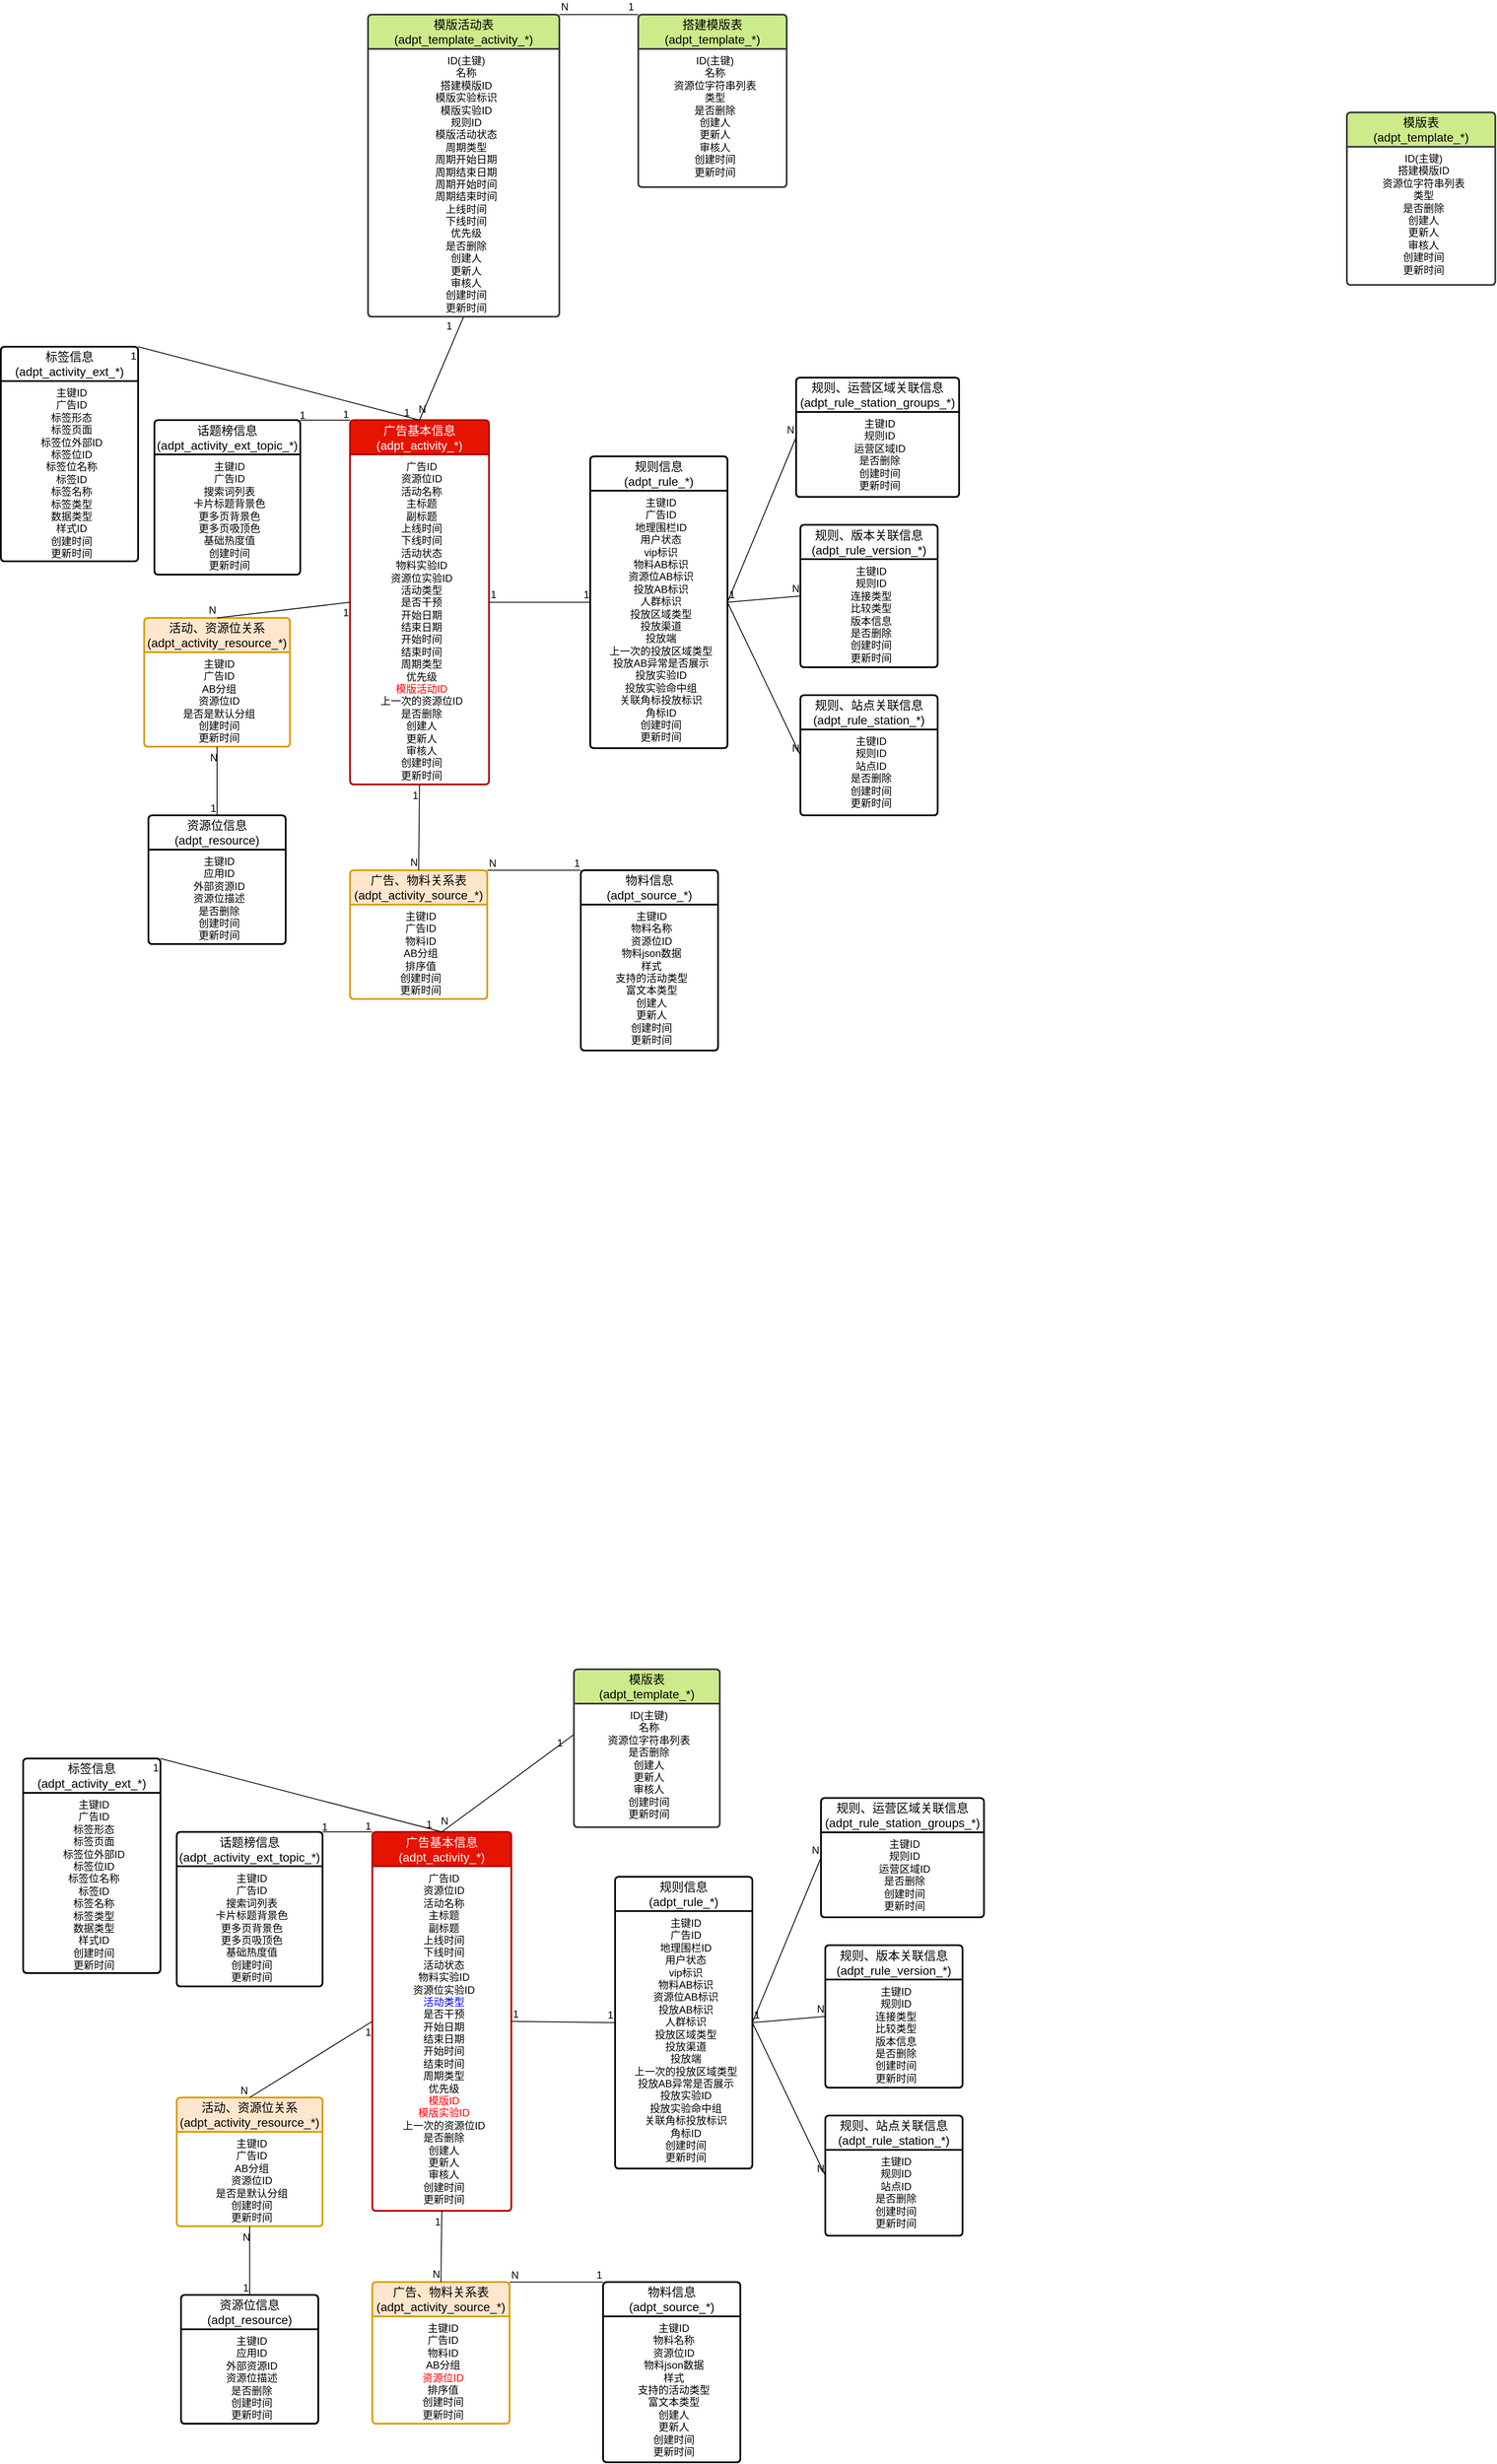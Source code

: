 <mxfile version="21.7.2" type="github">
  <diagram id="J9S4pAInpbBgbPKqcIev" name="Page-1">
    <mxGraphModel dx="322" dy="718" grid="0" gridSize="10" guides="1" tooltips="1" connect="1" arrows="1" fold="1" page="0" pageScale="1" pageWidth="827" pageHeight="1169" background="#FFFFFF" math="0" shadow="0">
      <root>
        <mxCell id="0" />
        <mxCell id="1" parent="0" />
        <mxCell id="t9wLkuSdKi58Ad8m5xhE-4" value="广告基本信息&lt;br&gt;(adpt_activity_*)" style="swimlane;childLayout=stackLayout;horizontal=1;startSize=40;horizontalStack=0;rounded=1;fontSize=14;fontStyle=0;strokeWidth=2;resizeParent=0;resizeLast=1;shadow=0;dashed=0;align=center;arcSize=4;whiteSpace=wrap;html=1;fillColor=#e51400;fontColor=#ffffff;strokeColor=#B20000;" parent="1" vertex="1">
          <mxGeometry x="1301" y="2360.5" width="162" height="441.5" as="geometry">
            <mxRectangle x="1340" y="1010" width="140" height="29" as="alternateBounds" />
          </mxGeometry>
        </mxCell>
        <mxCell id="t9wLkuSdKi58Ad8m5xhE-5" value="广告ID&lt;br&gt;资源位ID&lt;br&gt;活动名称&lt;br&gt;主标题&lt;br&gt;副标题&lt;br&gt;上线时间&lt;br&gt;下线时间&lt;br&gt;活动状态&lt;br&gt;物料实验ID&lt;br&gt;资源位实验ID&lt;br&gt;&lt;font color=&quot;#0000ff&quot;&gt;活动类型&lt;/font&gt;&lt;br&gt;是否干预&lt;br&gt;开始日期&lt;br&gt;结束日期&lt;br&gt;开始时间&lt;br&gt;结束时间&lt;br&gt;周期类型&lt;br&gt;优先级&lt;br&gt;&lt;font color=&quot;#ff0000&quot;&gt;模版ID&lt;br&gt;模版实验ID&lt;/font&gt;&lt;br&gt;上一次的资源位ID&lt;br&gt;是否删除&lt;br&gt;创建人&lt;br&gt;更新人&lt;br&gt;审核人&lt;br&gt;创建时间&lt;br&gt;更新时间" style="align=center;strokeColor=none;fillColor=none;spacingLeft=4;fontSize=12;verticalAlign=top;resizable=0;rotatable=0;part=1;html=1;" parent="t9wLkuSdKi58Ad8m5xhE-4" vertex="1">
          <mxGeometry y="40" width="162" height="401.5" as="geometry" />
        </mxCell>
        <mxCell id="t9wLkuSdKi58Ad8m5xhE-6" value="标签信息&lt;br&gt;(adpt_activity_ext_*)" style="swimlane;childLayout=stackLayout;horizontal=1;startSize=40;horizontalStack=0;rounded=1;fontSize=14;fontStyle=0;strokeWidth=2;resizeParent=0;resizeLast=1;shadow=0;dashed=0;align=center;arcSize=4;whiteSpace=wrap;html=1;" parent="1" vertex="1">
          <mxGeometry x="894" y="2275" width="160" height="250" as="geometry">
            <mxRectangle x="1250" y="880" width="120" height="29" as="alternateBounds" />
          </mxGeometry>
        </mxCell>
        <mxCell id="t9wLkuSdKi58Ad8m5xhE-7" value="主键ID&lt;br&gt;广告ID&lt;br&gt;标签形态&lt;br&gt;标签页面&lt;br&gt;标签位外部ID&lt;br&gt;标签位ID&lt;br&gt;标签位名称&lt;br&gt;标签ID&lt;br&gt;标签名称&lt;br&gt;标签类型&lt;br&gt;数据类型&lt;br&gt;样式ID&lt;br&gt;创建时间&lt;br style=&quot;border-color: var(--border-color);&quot;&gt;更新时间" style="align=center;strokeColor=none;fillColor=none;spacingLeft=4;fontSize=12;verticalAlign=top;resizable=0;rotatable=0;part=1;html=1;" parent="t9wLkuSdKi58Ad8m5xhE-6" vertex="1">
          <mxGeometry y="40" width="160" height="210" as="geometry" />
        </mxCell>
        <mxCell id="t9wLkuSdKi58Ad8m5xhE-8" value="话题榜信息&lt;br&gt;(adpt_activity_ext_topic_*)" style="swimlane;childLayout=stackLayout;horizontal=1;startSize=40;horizontalStack=0;rounded=1;fontSize=14;fontStyle=0;strokeWidth=2;resizeParent=0;resizeLast=1;shadow=0;dashed=0;align=center;arcSize=4;whiteSpace=wrap;html=1;" parent="1" vertex="1">
          <mxGeometry x="1073" y="2360.5" width="170" height="180" as="geometry">
            <mxRectangle x="1480" y="880" width="120" height="29" as="alternateBounds" />
          </mxGeometry>
        </mxCell>
        <mxCell id="t9wLkuSdKi58Ad8m5xhE-9" value="主键ID&lt;br&gt;广告ID&lt;br&gt;搜索词列表&lt;br&gt;卡片标题背景色&lt;br&gt;更多页背景色&lt;br&gt;更多页吸顶色&lt;br&gt;基础热度值&lt;br&gt;创建时间&lt;br style=&quot;border-color: var(--border-color);&quot;&gt;更新时间" style="align=center;strokeColor=none;fillColor=none;spacingLeft=4;fontSize=12;verticalAlign=top;resizable=0;rotatable=0;part=1;html=1;" parent="t9wLkuSdKi58Ad8m5xhE-8" vertex="1">
          <mxGeometry y="40" width="170" height="140" as="geometry" />
        </mxCell>
        <mxCell id="t9wLkuSdKi58Ad8m5xhE-10" value="活动、资源位关系&lt;br&gt;(adpt_activity_resource_*)" style="swimlane;childLayout=stackLayout;horizontal=1;startSize=40;horizontalStack=0;rounded=1;fontSize=14;fontStyle=0;strokeWidth=2;resizeParent=0;resizeLast=1;shadow=0;dashed=0;align=center;arcSize=4;whiteSpace=wrap;html=1;fillColor=#ffe6cc;strokeColor=#d79b00;" parent="1" vertex="1">
          <mxGeometry x="1073" y="2670" width="170" height="150" as="geometry">
            <mxRectangle x="1150" y="1060" width="150" height="29" as="alternateBounds" />
          </mxGeometry>
        </mxCell>
        <mxCell id="t9wLkuSdKi58Ad8m5xhE-11" value="主键ID&lt;br&gt;广告ID&lt;br&gt;AB分组&lt;br&gt;资源位ID&lt;br&gt;是否是默认分组&lt;br&gt;创建时间&lt;br style=&quot;border-color: var(--border-color);&quot;&gt;更新时间" style="align=center;strokeColor=none;fillColor=none;spacingLeft=4;fontSize=12;verticalAlign=top;resizable=0;rotatable=0;part=1;html=1;" parent="t9wLkuSdKi58Ad8m5xhE-10" vertex="1">
          <mxGeometry y="40" width="170" height="110" as="geometry" />
        </mxCell>
        <mxCell id="t9wLkuSdKi58Ad8m5xhE-12" value="广告、物料关系表&lt;br&gt;(adpt_activity_source_*)" style="swimlane;childLayout=stackLayout;horizontal=1;startSize=40;horizontalStack=0;rounded=1;fontSize=14;fontStyle=0;strokeWidth=2;resizeParent=0;resizeLast=1;shadow=0;dashed=0;align=center;arcSize=4;whiteSpace=wrap;html=1;fillColor=#ffe6cc;strokeColor=#d79b00;" parent="1" vertex="1">
          <mxGeometry x="1301" y="2885" width="160" height="165" as="geometry">
            <mxRectangle x="1330" y="1110" width="160" height="29" as="alternateBounds" />
          </mxGeometry>
        </mxCell>
        <mxCell id="t9wLkuSdKi58Ad8m5xhE-13" value="主键ID&lt;br&gt;广告ID&lt;br&gt;物料ID&lt;br&gt;AB分组&lt;br&gt;&lt;font color=&quot;#ff0000&quot;&gt;资源位ID&lt;/font&gt;&lt;br&gt;排序值&lt;br&gt;创建时间&lt;br style=&quot;border-color: var(--border-color);&quot;&gt;更新时间" style="align=center;strokeColor=none;fillColor=none;spacingLeft=4;fontSize=12;verticalAlign=top;resizable=0;rotatable=0;part=1;html=1;" parent="t9wLkuSdKi58Ad8m5xhE-12" vertex="1">
          <mxGeometry y="40" width="160" height="125" as="geometry" />
        </mxCell>
        <mxCell id="t9wLkuSdKi58Ad8m5xhE-14" value="资源位信息&lt;br&gt;(adpt_resource)" style="swimlane;childLayout=stackLayout;horizontal=1;startSize=40;horizontalStack=0;rounded=1;fontSize=14;fontStyle=0;strokeWidth=2;resizeParent=0;resizeLast=1;shadow=0;dashed=0;align=center;arcSize=4;whiteSpace=wrap;html=1;" parent="1" vertex="1">
          <mxGeometry x="1078" y="2900" width="160" height="150" as="geometry">
            <mxRectangle x="1170" y="1310" width="120" height="29" as="alternateBounds" />
          </mxGeometry>
        </mxCell>
        <mxCell id="t9wLkuSdKi58Ad8m5xhE-15" value="主键ID&lt;br&gt;应用ID&lt;br&gt;外部资源ID&lt;br&gt;资源位描述&lt;br&gt;是否删除&lt;br&gt;创建时间&lt;br style=&quot;border-color: var(--border-color);&quot;&gt;更新时间" style="align=center;strokeColor=none;fillColor=none;spacingLeft=4;fontSize=12;verticalAlign=top;resizable=0;rotatable=0;part=1;html=1;" parent="t9wLkuSdKi58Ad8m5xhE-14" vertex="1">
          <mxGeometry y="40" width="160" height="110" as="geometry" />
        </mxCell>
        <mxCell id="t9wLkuSdKi58Ad8m5xhE-16" value="规则信息&lt;br&gt;(adpt_rule_*)" style="swimlane;childLayout=stackLayout;horizontal=1;startSize=40;horizontalStack=0;rounded=1;fontSize=14;fontStyle=0;strokeWidth=2;resizeParent=0;resizeLast=1;shadow=0;dashed=0;align=center;arcSize=4;whiteSpace=wrap;html=1;" parent="1" vertex="1">
          <mxGeometry x="1584" y="2412.75" width="160" height="340" as="geometry">
            <mxRectangle x="1550" y="854.5" width="160" height="29" as="alternateBounds" />
          </mxGeometry>
        </mxCell>
        <mxCell id="t9wLkuSdKi58Ad8m5xhE-17" value="主键ID&lt;br&gt;广告ID&lt;br&gt;地理围栏ID&lt;br&gt;用户状态&lt;br&gt;vip标识&lt;br&gt;物料AB标识&lt;br&gt;资源位AB标识&lt;br&gt;投放AB标识&lt;br&gt;人群标识&lt;br&gt;投放区域类型&lt;br&gt;投放渠道&lt;br&gt;投放端&lt;br&gt;上一次的投放区域类型&lt;br&gt;投放AB异常是否展示&lt;br&gt;投放实验ID&lt;br&gt;投放实验命中组&lt;br&gt;关联角标投放标识&lt;br&gt;角标ID&lt;br&gt;创建时间&lt;br&gt;更新时间" style="align=center;strokeColor=none;fillColor=none;spacingLeft=4;fontSize=12;verticalAlign=top;resizable=0;rotatable=0;part=1;html=1;" parent="t9wLkuSdKi58Ad8m5xhE-16" vertex="1">
          <mxGeometry y="40" width="160" height="300" as="geometry" />
        </mxCell>
        <mxCell id="t9wLkuSdKi58Ad8m5xhE-18" value="规则、运营区域关联信息&lt;br&gt;(adpt_rule_station_groups_*)" style="swimlane;childLayout=stackLayout;horizontal=1;startSize=40;horizontalStack=0;rounded=1;fontSize=14;fontStyle=0;strokeWidth=2;resizeParent=0;resizeLast=1;shadow=0;dashed=0;align=center;arcSize=4;whiteSpace=wrap;html=1;" parent="1" vertex="1">
          <mxGeometry x="1824" y="2321" width="190" height="139" as="geometry">
            <mxRectangle x="1790" y="880" width="200" height="29" as="alternateBounds" />
          </mxGeometry>
        </mxCell>
        <mxCell id="t9wLkuSdKi58Ad8m5xhE-19" value="主键ID&lt;br&gt;规则ID&lt;br&gt;运营区域ID&lt;br&gt;是否删除&lt;br&gt;创建时间&lt;br&gt;更新时间" style="align=center;strokeColor=none;fillColor=none;spacingLeft=4;fontSize=12;verticalAlign=top;resizable=0;rotatable=0;part=1;html=1;" parent="t9wLkuSdKi58Ad8m5xhE-18" vertex="1">
          <mxGeometry y="40" width="190" height="99" as="geometry" />
        </mxCell>
        <mxCell id="t9wLkuSdKi58Ad8m5xhE-20" style="edgeStyle=orthogonalEdgeStyle;rounded=0;orthogonalLoop=1;jettySize=auto;html=1;exitX=0.5;exitY=1;exitDx=0;exitDy=0;" parent="t9wLkuSdKi58Ad8m5xhE-18" source="t9wLkuSdKi58Ad8m5xhE-19" target="t9wLkuSdKi58Ad8m5xhE-19" edge="1">
          <mxGeometry relative="1" as="geometry" />
        </mxCell>
        <mxCell id="t9wLkuSdKi58Ad8m5xhE-21" value="规则、站点关联信息&lt;br&gt;(adpt_rule_station_*)" style="swimlane;childLayout=stackLayout;horizontal=1;startSize=40;horizontalStack=0;rounded=1;fontSize=14;fontStyle=0;strokeWidth=2;resizeParent=0;resizeLast=1;shadow=0;dashed=0;align=center;arcSize=4;whiteSpace=wrap;html=1;" parent="1" vertex="1">
          <mxGeometry x="1829" y="2691" width="160" height="140" as="geometry">
            <mxRectangle x="1795" y="1140" width="170" height="29" as="alternateBounds" />
          </mxGeometry>
        </mxCell>
        <mxCell id="t9wLkuSdKi58Ad8m5xhE-22" value="主键ID&lt;br&gt;规则ID&lt;br&gt;站点ID&lt;br&gt;是否删除&lt;br&gt;创建时间&lt;br&gt;更新时间" style="align=center;strokeColor=none;fillColor=none;spacingLeft=4;fontSize=12;verticalAlign=top;resizable=0;rotatable=0;part=1;html=1;" parent="t9wLkuSdKi58Ad8m5xhE-21" vertex="1">
          <mxGeometry y="40" width="160" height="100" as="geometry" />
        </mxCell>
        <mxCell id="t9wLkuSdKi58Ad8m5xhE-23" style="edgeStyle=orthogonalEdgeStyle;rounded=0;orthogonalLoop=1;jettySize=auto;html=1;exitX=0.5;exitY=1;exitDx=0;exitDy=0;" parent="t9wLkuSdKi58Ad8m5xhE-21" source="t9wLkuSdKi58Ad8m5xhE-22" target="t9wLkuSdKi58Ad8m5xhE-22" edge="1">
          <mxGeometry relative="1" as="geometry" />
        </mxCell>
        <mxCell id="t9wLkuSdKi58Ad8m5xhE-24" value="规则、版本关联信息&lt;br&gt;(adpt_rule_version_*)" style="swimlane;childLayout=stackLayout;horizontal=1;startSize=40;horizontalStack=0;rounded=1;fontSize=14;fontStyle=0;strokeWidth=2;resizeParent=0;resizeLast=1;shadow=0;dashed=0;align=center;arcSize=4;whiteSpace=wrap;html=1;" parent="1" vertex="1">
          <mxGeometry x="1829" y="2492.5" width="160" height="166" as="geometry">
            <mxRectangle x="1790" y="1010" width="180" height="29" as="alternateBounds" />
          </mxGeometry>
        </mxCell>
        <mxCell id="t9wLkuSdKi58Ad8m5xhE-25" value="主键ID&lt;br&gt;规则ID&lt;br&gt;连接类型&lt;br&gt;比较类型&lt;br&gt;版本信息&lt;br&gt;是否删除&lt;br&gt;创建时间&lt;br&gt;更新时间" style="align=center;strokeColor=none;fillColor=none;spacingLeft=4;fontSize=12;verticalAlign=top;resizable=0;rotatable=0;part=1;html=1;" parent="t9wLkuSdKi58Ad8m5xhE-24" vertex="1">
          <mxGeometry y="40" width="160" height="126" as="geometry" />
        </mxCell>
        <mxCell id="t9wLkuSdKi58Ad8m5xhE-26" style="edgeStyle=orthogonalEdgeStyle;rounded=0;orthogonalLoop=1;jettySize=auto;html=1;exitX=0.5;exitY=1;exitDx=0;exitDy=0;" parent="t9wLkuSdKi58Ad8m5xhE-24" source="t9wLkuSdKi58Ad8m5xhE-25" target="t9wLkuSdKi58Ad8m5xhE-25" edge="1">
          <mxGeometry relative="1" as="geometry" />
        </mxCell>
        <mxCell id="t9wLkuSdKi58Ad8m5xhE-27" value="物料信息&lt;br&gt;(adpt_source_*)" style="swimlane;childLayout=stackLayout;horizontal=1;startSize=40;horizontalStack=0;rounded=1;fontSize=14;fontStyle=0;strokeWidth=2;resizeParent=0;resizeLast=1;shadow=0;dashed=0;align=center;arcSize=4;whiteSpace=wrap;html=1;" parent="1" vertex="1">
          <mxGeometry x="1570" y="2885" width="160" height="210" as="geometry">
            <mxRectangle x="1350" y="1260" width="120" height="29" as="alternateBounds" />
          </mxGeometry>
        </mxCell>
        <mxCell id="t9wLkuSdKi58Ad8m5xhE-28" value="主键ID&lt;br&gt;物料名称&lt;br&gt;资源位ID&lt;br&gt;物料json数据&lt;br&gt;样式&lt;br&gt;支持的活动类型&lt;br&gt;富文本类型&lt;br&gt;创建人&lt;br&gt;更新人&lt;br&gt;创建时间&lt;br&gt;更新时间" style="align=center;strokeColor=none;fillColor=none;spacingLeft=4;fontSize=12;verticalAlign=top;resizable=0;rotatable=0;part=1;html=1;" parent="t9wLkuSdKi58Ad8m5xhE-27" vertex="1">
          <mxGeometry y="40" width="160" height="170" as="geometry" />
        </mxCell>
        <mxCell id="t9wLkuSdKi58Ad8m5xhE-29" value="" style="endArrow=none;html=1;rounded=0;exitX=1;exitY=0.5;exitDx=0;exitDy=0;entryX=0;entryY=0.5;entryDx=0;entryDy=0;" parent="1" source="t9wLkuSdKi58Ad8m5xhE-4" target="t9wLkuSdKi58Ad8m5xhE-16" edge="1">
          <mxGeometry relative="1" as="geometry">
            <mxPoint x="1471" y="2565.07" as="sourcePoint" />
            <mxPoint x="1631" y="2565.07" as="targetPoint" />
          </mxGeometry>
        </mxCell>
        <mxCell id="t9wLkuSdKi58Ad8m5xhE-30" value="1" style="resizable=0;html=1;whiteSpace=wrap;align=left;verticalAlign=bottom;" parent="t9wLkuSdKi58Ad8m5xhE-29" connectable="0" vertex="1">
          <mxGeometry x="-1" relative="1" as="geometry" />
        </mxCell>
        <mxCell id="t9wLkuSdKi58Ad8m5xhE-31" value="1" style="resizable=0;html=1;whiteSpace=wrap;align=right;verticalAlign=bottom;" parent="t9wLkuSdKi58Ad8m5xhE-29" connectable="0" vertex="1">
          <mxGeometry x="1" relative="1" as="geometry" />
        </mxCell>
        <mxCell id="t9wLkuSdKi58Ad8m5xhE-32" value="" style="endArrow=none;html=1;rounded=0;exitX=1;exitY=0.5;exitDx=0;exitDy=0;entryX=0;entryY=0.5;entryDx=0;entryDy=0;" parent="1" source="t9wLkuSdKi58Ad8m5xhE-16" target="t9wLkuSdKi58Ad8m5xhE-18" edge="1">
          <mxGeometry relative="1" as="geometry">
            <mxPoint x="1674" y="2660" as="sourcePoint" />
            <mxPoint x="1834" y="2660" as="targetPoint" />
          </mxGeometry>
        </mxCell>
        <mxCell id="t9wLkuSdKi58Ad8m5xhE-33" value="1" style="resizable=0;html=1;whiteSpace=wrap;align=left;verticalAlign=bottom;" parent="t9wLkuSdKi58Ad8m5xhE-32" connectable="0" vertex="1">
          <mxGeometry x="-1" relative="1" as="geometry" />
        </mxCell>
        <mxCell id="t9wLkuSdKi58Ad8m5xhE-34" value="N" style="resizable=0;html=1;whiteSpace=wrap;align=right;verticalAlign=bottom;" parent="t9wLkuSdKi58Ad8m5xhE-32" connectable="0" vertex="1">
          <mxGeometry x="1" relative="1" as="geometry" />
        </mxCell>
        <mxCell id="t9wLkuSdKi58Ad8m5xhE-35" value="" style="endArrow=none;html=1;rounded=0;entryX=0;entryY=0.5;entryDx=0;entryDy=0;exitX=1;exitY=0.5;exitDx=0;exitDy=0;" parent="1" source="t9wLkuSdKi58Ad8m5xhE-16" target="t9wLkuSdKi58Ad8m5xhE-24" edge="1">
          <mxGeometry relative="1" as="geometry">
            <mxPoint x="1734" y="2581" as="sourcePoint" />
            <mxPoint x="1784" y="2720" as="targetPoint" />
          </mxGeometry>
        </mxCell>
        <mxCell id="t9wLkuSdKi58Ad8m5xhE-36" value="1" style="resizable=0;html=1;whiteSpace=wrap;align=left;verticalAlign=bottom;" parent="t9wLkuSdKi58Ad8m5xhE-35" connectable="0" vertex="1">
          <mxGeometry x="-1" relative="1" as="geometry" />
        </mxCell>
        <mxCell id="t9wLkuSdKi58Ad8m5xhE-37" value="N" style="resizable=0;html=1;whiteSpace=wrap;align=right;verticalAlign=bottom;" parent="t9wLkuSdKi58Ad8m5xhE-35" connectable="0" vertex="1">
          <mxGeometry x="1" relative="1" as="geometry" />
        </mxCell>
        <mxCell id="t9wLkuSdKi58Ad8m5xhE-38" value="" style="endArrow=none;html=1;rounded=0;entryX=0;entryY=0.5;entryDx=0;entryDy=0;exitX=1;exitY=0.5;exitDx=0;exitDy=0;" parent="1" source="t9wLkuSdKi58Ad8m5xhE-16" target="t9wLkuSdKi58Ad8m5xhE-21" edge="1">
          <mxGeometry relative="1" as="geometry">
            <mxPoint x="1744" y="2586" as="sourcePoint" />
            <mxPoint x="1844" y="2586" as="targetPoint" />
          </mxGeometry>
        </mxCell>
        <mxCell id="t9wLkuSdKi58Ad8m5xhE-39" value="1" style="resizable=0;html=1;whiteSpace=wrap;align=left;verticalAlign=bottom;" parent="t9wLkuSdKi58Ad8m5xhE-38" connectable="0" vertex="1">
          <mxGeometry x="-1" relative="1" as="geometry" />
        </mxCell>
        <mxCell id="t9wLkuSdKi58Ad8m5xhE-40" value="N" style="resizable=0;html=1;whiteSpace=wrap;align=right;verticalAlign=bottom;" parent="t9wLkuSdKi58Ad8m5xhE-38" connectable="0" vertex="1">
          <mxGeometry x="1" relative="1" as="geometry" />
        </mxCell>
        <mxCell id="t9wLkuSdKi58Ad8m5xhE-41" value="" style="endArrow=none;html=1;rounded=0;exitX=0.5;exitY=0;exitDx=0;exitDy=0;entryX=1;entryY=0;entryDx=0;entryDy=0;" parent="1" source="t9wLkuSdKi58Ad8m5xhE-4" target="t9wLkuSdKi58Ad8m5xhE-6" edge="1">
          <mxGeometry relative="1" as="geometry">
            <mxPoint x="1411" y="2965.16" as="sourcePoint" />
            <mxPoint x="1571" y="2965.16" as="targetPoint" />
          </mxGeometry>
        </mxCell>
        <mxCell id="t9wLkuSdKi58Ad8m5xhE-42" value="1" style="resizable=0;html=1;whiteSpace=wrap;align=left;verticalAlign=bottom;" parent="t9wLkuSdKi58Ad8m5xhE-41" connectable="0" vertex="1">
          <mxGeometry x="-1" relative="1" as="geometry">
            <mxPoint x="-20" as="offset" />
          </mxGeometry>
        </mxCell>
        <mxCell id="t9wLkuSdKi58Ad8m5xhE-43" value="1" style="resizable=0;html=1;whiteSpace=wrap;align=right;verticalAlign=bottom;" parent="t9wLkuSdKi58Ad8m5xhE-41" connectable="0" vertex="1">
          <mxGeometry x="1" relative="1" as="geometry">
            <mxPoint y="20" as="offset" />
          </mxGeometry>
        </mxCell>
        <mxCell id="t9wLkuSdKi58Ad8m5xhE-44" value="" style="endArrow=none;html=1;rounded=0;exitX=0.5;exitY=1;exitDx=0;exitDy=0;entryX=0.5;entryY=0;entryDx=0;entryDy=0;" parent="1" source="t9wLkuSdKi58Ad8m5xhE-4" target="t9wLkuSdKi58Ad8m5xhE-12" edge="1">
          <mxGeometry relative="1" as="geometry">
            <mxPoint x="1441" y="2901" as="sourcePoint" />
            <mxPoint x="1601" y="2901" as="targetPoint" />
          </mxGeometry>
        </mxCell>
        <mxCell id="t9wLkuSdKi58Ad8m5xhE-45" value="1" style="resizable=0;html=1;whiteSpace=wrap;align=left;verticalAlign=bottom;" parent="t9wLkuSdKi58Ad8m5xhE-44" connectable="0" vertex="1">
          <mxGeometry x="-1" relative="1" as="geometry">
            <mxPoint x="-10" y="21" as="offset" />
          </mxGeometry>
        </mxCell>
        <mxCell id="t9wLkuSdKi58Ad8m5xhE-46" value="N" style="resizable=0;html=1;whiteSpace=wrap;align=right;verticalAlign=bottom;" parent="t9wLkuSdKi58Ad8m5xhE-44" connectable="0" vertex="1">
          <mxGeometry x="1" relative="1" as="geometry" />
        </mxCell>
        <mxCell id="t9wLkuSdKi58Ad8m5xhE-47" value="" style="endArrow=none;html=1;rounded=0;entryX=1;entryY=0;entryDx=0;entryDy=0;exitX=0;exitY=0;exitDx=0;exitDy=0;" parent="1" source="t9wLkuSdKi58Ad8m5xhE-4" target="t9wLkuSdKi58Ad8m5xhE-8" edge="1">
          <mxGeometry relative="1" as="geometry">
            <mxPoint x="1307" y="2361" as="sourcePoint" />
            <mxPoint x="1791" y="2951" as="targetPoint" />
          </mxGeometry>
        </mxCell>
        <mxCell id="t9wLkuSdKi58Ad8m5xhE-48" value="1" style="resizable=0;html=1;whiteSpace=wrap;align=left;verticalAlign=bottom;" parent="t9wLkuSdKi58Ad8m5xhE-47" connectable="0" vertex="1">
          <mxGeometry x="-1" relative="1" as="geometry">
            <mxPoint x="-10" y="2" as="offset" />
          </mxGeometry>
        </mxCell>
        <mxCell id="t9wLkuSdKi58Ad8m5xhE-49" value="1" style="resizable=0;html=1;whiteSpace=wrap;align=right;verticalAlign=bottom;" parent="t9wLkuSdKi58Ad8m5xhE-47" connectable="0" vertex="1">
          <mxGeometry x="1" relative="1" as="geometry">
            <mxPoint x="7" y="3" as="offset" />
          </mxGeometry>
        </mxCell>
        <mxCell id="t9wLkuSdKi58Ad8m5xhE-50" value="" style="endArrow=none;html=1;rounded=0;exitX=1;exitY=0;exitDx=0;exitDy=0;entryX=0;entryY=0;entryDx=0;entryDy=0;" parent="1" source="t9wLkuSdKi58Ad8m5xhE-12" target="t9wLkuSdKi58Ad8m5xhE-27" edge="1">
          <mxGeometry relative="1" as="geometry">
            <mxPoint x="1440.74" y="2680" as="sourcePoint" />
            <mxPoint x="1440.74" y="2750" as="targetPoint" />
          </mxGeometry>
        </mxCell>
        <mxCell id="t9wLkuSdKi58Ad8m5xhE-51" value="N" style="resizable=0;html=1;whiteSpace=wrap;align=left;verticalAlign=bottom;" parent="t9wLkuSdKi58Ad8m5xhE-50" connectable="0" vertex="1">
          <mxGeometry x="-1" relative="1" as="geometry">
            <mxPoint as="offset" />
          </mxGeometry>
        </mxCell>
        <mxCell id="t9wLkuSdKi58Ad8m5xhE-52" value="1" style="resizable=0;html=1;whiteSpace=wrap;align=right;verticalAlign=bottom;" parent="t9wLkuSdKi58Ad8m5xhE-50" connectable="0" vertex="1">
          <mxGeometry x="1" relative="1" as="geometry" />
        </mxCell>
        <mxCell id="t9wLkuSdKi58Ad8m5xhE-53" value="" style="endArrow=none;html=1;rounded=0;exitX=0;exitY=0.5;exitDx=0;exitDy=0;entryX=0.5;entryY=0;entryDx=0;entryDy=0;" parent="1" source="t9wLkuSdKi58Ad8m5xhE-4" target="t9wLkuSdKi58Ad8m5xhE-10" edge="1">
          <mxGeometry relative="1" as="geometry">
            <mxPoint x="1710.74" y="2580" as="sourcePoint" />
            <mxPoint x="1710.74" y="2651" as="targetPoint" />
          </mxGeometry>
        </mxCell>
        <mxCell id="t9wLkuSdKi58Ad8m5xhE-54" value="1" style="resizable=0;html=1;whiteSpace=wrap;align=left;verticalAlign=bottom;" parent="t9wLkuSdKi58Ad8m5xhE-53" connectable="0" vertex="1">
          <mxGeometry x="-1" relative="1" as="geometry">
            <mxPoint x="-10" y="21" as="offset" />
          </mxGeometry>
        </mxCell>
        <mxCell id="t9wLkuSdKi58Ad8m5xhE-55" value="N" style="resizable=0;html=1;whiteSpace=wrap;align=right;verticalAlign=bottom;" parent="t9wLkuSdKi58Ad8m5xhE-53" connectable="0" vertex="1">
          <mxGeometry x="1" relative="1" as="geometry" />
        </mxCell>
        <mxCell id="t9wLkuSdKi58Ad8m5xhE-56" value="" style="endArrow=none;html=1;rounded=0;exitX=0.5;exitY=1;exitDx=0;exitDy=0;entryX=0.5;entryY=0;entryDx=0;entryDy=0;" parent="1" source="t9wLkuSdKi58Ad8m5xhE-10" target="t9wLkuSdKi58Ad8m5xhE-14" edge="1">
          <mxGeometry relative="1" as="geometry">
            <mxPoint x="1178" y="2718" as="sourcePoint" />
            <mxPoint x="1178" y="2788" as="targetPoint" />
          </mxGeometry>
        </mxCell>
        <mxCell id="t9wLkuSdKi58Ad8m5xhE-57" value="N" style="resizable=0;html=1;whiteSpace=wrap;align=left;verticalAlign=bottom;" parent="t9wLkuSdKi58Ad8m5xhE-56" connectable="0" vertex="1">
          <mxGeometry x="-1" relative="1" as="geometry">
            <mxPoint x="-10" y="21" as="offset" />
          </mxGeometry>
        </mxCell>
        <mxCell id="t9wLkuSdKi58Ad8m5xhE-58" value="1" style="resizable=0;html=1;whiteSpace=wrap;align=right;verticalAlign=bottom;" parent="t9wLkuSdKi58Ad8m5xhE-56" connectable="0" vertex="1">
          <mxGeometry x="1" relative="1" as="geometry" />
        </mxCell>
        <mxCell id="t9wLkuSdKi58Ad8m5xhE-59" value="" style="endArrow=none;html=1;rounded=0;entryX=0;entryY=0.25;entryDx=0;entryDy=0;exitX=0.5;exitY=0;exitDx=0;exitDy=0;" parent="1" source="t9wLkuSdKi58Ad8m5xhE-4" target="t9wLkuSdKi58Ad8m5xhE-63" edge="1">
          <mxGeometry relative="1" as="geometry">
            <mxPoint x="1616" y="2275" as="sourcePoint" />
            <mxPoint x="1488.75" y="2291" as="targetPoint" />
          </mxGeometry>
        </mxCell>
        <mxCell id="t9wLkuSdKi58Ad8m5xhE-60" value="N" style="resizable=0;html=1;whiteSpace=wrap;align=left;verticalAlign=bottom;" parent="t9wLkuSdKi58Ad8m5xhE-59" connectable="0" vertex="1">
          <mxGeometry x="-1" relative="1" as="geometry">
            <mxPoint x="-3" y="-4" as="offset" />
          </mxGeometry>
        </mxCell>
        <mxCell id="t9wLkuSdKi58Ad8m5xhE-61" value="1" style="resizable=0;html=1;whiteSpace=wrap;align=right;verticalAlign=bottom;" parent="t9wLkuSdKi58Ad8m5xhE-59" connectable="0" vertex="1">
          <mxGeometry x="1" relative="1" as="geometry">
            <mxPoint x="-12" y="19" as="offset" />
          </mxGeometry>
        </mxCell>
        <mxCell id="t9wLkuSdKi58Ad8m5xhE-62" value="模版表&lt;br&gt;(adpt_template_*)" style="swimlane;childLayout=stackLayout;horizontal=1;startSize=40;horizontalStack=0;rounded=1;fontSize=14;fontStyle=0;strokeWidth=2;resizeParent=0;resizeLast=1;shadow=0;dashed=0;align=center;arcSize=4;whiteSpace=wrap;html=1;fillColor=#cdeb8b;strokeColor=#36393d;" parent="1" vertex="1">
          <mxGeometry x="1536" y="2171" width="170" height="184" as="geometry">
            <mxRectangle x="1550" y="854.5" width="160" height="29" as="alternateBounds" />
          </mxGeometry>
        </mxCell>
        <mxCell id="t9wLkuSdKi58Ad8m5xhE-63" value="ID(主键)&lt;br style=&quot;border-color: var(--border-color);&quot;&gt;名称&lt;br&gt;资源位字符串列表&lt;br style=&quot;border-color: var(--border-color);&quot;&gt;是否删除&lt;br style=&quot;border-color: var(--border-color);&quot;&gt;创建人&lt;br style=&quot;border-color: var(--border-color);&quot;&gt;更新人&lt;br style=&quot;border-color: var(--border-color);&quot;&gt;审核人&lt;br style=&quot;border-color: var(--border-color);&quot;&gt;创建时间&lt;br style=&quot;border-color: var(--border-color);&quot;&gt;更新时间" style="align=center;strokeColor=none;fillColor=none;spacingLeft=4;fontSize=12;verticalAlign=top;resizable=0;rotatable=0;part=1;html=1;" parent="t9wLkuSdKi58Ad8m5xhE-62" vertex="1">
          <mxGeometry y="40" width="170" height="144" as="geometry" />
        </mxCell>
        <mxCell id="zD2Na2t0oZL5t_VKpWng-9" value="广告基本信息&lt;br&gt;(adpt_activity_*)" style="swimlane;childLayout=stackLayout;horizontal=1;startSize=40;horizontalStack=0;rounded=1;fontSize=14;fontStyle=0;strokeWidth=2;resizeParent=0;resizeLast=1;shadow=0;dashed=0;align=center;arcSize=4;whiteSpace=wrap;html=1;fillColor=#e51400;fontColor=#ffffff;strokeColor=#B20000;" parent="1" vertex="1">
          <mxGeometry x="1275" y="715.5" width="162" height="424.5" as="geometry">
            <mxRectangle x="1340" y="1010" width="140" height="29" as="alternateBounds" />
          </mxGeometry>
        </mxCell>
        <mxCell id="zD2Na2t0oZL5t_VKpWng-10" value="广告ID&lt;br&gt;资源位ID&lt;br&gt;活动名称&lt;br&gt;主标题&lt;br&gt;副标题&lt;br&gt;上线时间&lt;br&gt;下线时间&lt;br&gt;活动状态&lt;br&gt;物料实验ID&lt;br&gt;资源位实验ID&lt;br&gt;活动类型&lt;br&gt;是否干预&lt;br&gt;开始日期&lt;br&gt;结束日期&lt;br&gt;开始时间&lt;br&gt;结束时间&lt;br&gt;周期类型&lt;br&gt;优先级&lt;br&gt;&lt;font color=&quot;#ff0000&quot;&gt;模版活动ID&lt;/font&gt;&lt;br&gt;上一次的资源位ID&lt;br&gt;是否删除&lt;br&gt;创建人&lt;br&gt;更新人&lt;br&gt;审核人&lt;br&gt;创建时间&lt;br&gt;更新时间" style="align=center;strokeColor=none;fillColor=none;spacingLeft=4;fontSize=12;verticalAlign=top;resizable=0;rotatable=0;part=1;html=1;" parent="zD2Na2t0oZL5t_VKpWng-9" vertex="1">
          <mxGeometry y="40" width="162" height="384.5" as="geometry" />
        </mxCell>
        <mxCell id="zD2Na2t0oZL5t_VKpWng-11" value="标签信息&lt;br&gt;(adpt_activity_ext_*)" style="swimlane;childLayout=stackLayout;horizontal=1;startSize=40;horizontalStack=0;rounded=1;fontSize=14;fontStyle=0;strokeWidth=2;resizeParent=0;resizeLast=1;shadow=0;dashed=0;align=center;arcSize=4;whiteSpace=wrap;html=1;" parent="1" vertex="1">
          <mxGeometry x="868" y="630" width="160" height="250" as="geometry">
            <mxRectangle x="1250" y="880" width="120" height="29" as="alternateBounds" />
          </mxGeometry>
        </mxCell>
        <mxCell id="zD2Na2t0oZL5t_VKpWng-12" value="主键ID&lt;br&gt;广告ID&lt;br&gt;标签形态&lt;br&gt;标签页面&lt;br&gt;标签位外部ID&lt;br&gt;标签位ID&lt;br&gt;标签位名称&lt;br&gt;标签ID&lt;br&gt;标签名称&lt;br&gt;标签类型&lt;br&gt;数据类型&lt;br&gt;样式ID&lt;br&gt;创建时间&lt;br style=&quot;border-color: var(--border-color);&quot;&gt;更新时间" style="align=center;strokeColor=none;fillColor=none;spacingLeft=4;fontSize=12;verticalAlign=top;resizable=0;rotatable=0;part=1;html=1;" parent="zD2Na2t0oZL5t_VKpWng-11" vertex="1">
          <mxGeometry y="40" width="160" height="210" as="geometry" />
        </mxCell>
        <mxCell id="zD2Na2t0oZL5t_VKpWng-13" value="话题榜信息&lt;br&gt;(adpt_activity_ext_topic_*)" style="swimlane;childLayout=stackLayout;horizontal=1;startSize=40;horizontalStack=0;rounded=1;fontSize=14;fontStyle=0;strokeWidth=2;resizeParent=0;resizeLast=1;shadow=0;dashed=0;align=center;arcSize=4;whiteSpace=wrap;html=1;" parent="1" vertex="1">
          <mxGeometry x="1047" y="715.5" width="170" height="180" as="geometry">
            <mxRectangle x="1480" y="880" width="120" height="29" as="alternateBounds" />
          </mxGeometry>
        </mxCell>
        <mxCell id="zD2Na2t0oZL5t_VKpWng-14" value="主键ID&lt;br&gt;广告ID&lt;br&gt;搜索词列表&lt;br&gt;卡片标题背景色&lt;br&gt;更多页背景色&lt;br&gt;更多页吸顶色&lt;br&gt;基础热度值&lt;br&gt;创建时间&lt;br style=&quot;border-color: var(--border-color);&quot;&gt;更新时间" style="align=center;strokeColor=none;fillColor=none;spacingLeft=4;fontSize=12;verticalAlign=top;resizable=0;rotatable=0;part=1;html=1;" parent="zD2Na2t0oZL5t_VKpWng-13" vertex="1">
          <mxGeometry y="40" width="170" height="140" as="geometry" />
        </mxCell>
        <mxCell id="zD2Na2t0oZL5t_VKpWng-15" value="活动、资源位关系&lt;br&gt;(adpt_activity_resource_*)" style="swimlane;childLayout=stackLayout;horizontal=1;startSize=40;horizontalStack=0;rounded=1;fontSize=14;fontStyle=0;strokeWidth=2;resizeParent=0;resizeLast=1;shadow=0;dashed=0;align=center;arcSize=4;whiteSpace=wrap;html=1;fillColor=#ffe6cc;strokeColor=#d79b00;" parent="1" vertex="1">
          <mxGeometry x="1035" y="946" width="170" height="150" as="geometry">
            <mxRectangle x="1150" y="1060" width="150" height="29" as="alternateBounds" />
          </mxGeometry>
        </mxCell>
        <mxCell id="zD2Na2t0oZL5t_VKpWng-16" value="主键ID&lt;br&gt;广告ID&lt;br&gt;AB分组&lt;br&gt;资源位ID&lt;br&gt;是否是默认分组&lt;br&gt;创建时间&lt;br style=&quot;border-color: var(--border-color);&quot;&gt;更新时间" style="align=center;strokeColor=none;fillColor=none;spacingLeft=4;fontSize=12;verticalAlign=top;resizable=0;rotatable=0;part=1;html=1;" parent="zD2Na2t0oZL5t_VKpWng-15" vertex="1">
          <mxGeometry y="40" width="170" height="110" as="geometry" />
        </mxCell>
        <mxCell id="zD2Na2t0oZL5t_VKpWng-17" value="广告、物料关系表&lt;br&gt;(adpt_activity_source_*)" style="swimlane;childLayout=stackLayout;horizontal=1;startSize=40;horizontalStack=0;rounded=1;fontSize=14;fontStyle=0;strokeWidth=2;resizeParent=0;resizeLast=1;shadow=0;dashed=0;align=center;arcSize=4;whiteSpace=wrap;html=1;fillColor=#ffe6cc;strokeColor=#d79b00;" parent="1" vertex="1">
          <mxGeometry x="1275" y="1240" width="160" height="150" as="geometry">
            <mxRectangle x="1330" y="1110" width="160" height="29" as="alternateBounds" />
          </mxGeometry>
        </mxCell>
        <mxCell id="zD2Na2t0oZL5t_VKpWng-18" value="主键ID&lt;br&gt;广告ID&lt;br&gt;物料ID&lt;br&gt;AB分组&lt;br&gt;排序值&lt;br&gt;创建时间&lt;br style=&quot;border-color: var(--border-color);&quot;&gt;更新时间" style="align=center;strokeColor=none;fillColor=none;spacingLeft=4;fontSize=12;verticalAlign=top;resizable=0;rotatable=0;part=1;html=1;" parent="zD2Na2t0oZL5t_VKpWng-17" vertex="1">
          <mxGeometry y="40" width="160" height="110" as="geometry" />
        </mxCell>
        <mxCell id="zD2Na2t0oZL5t_VKpWng-19" value="资源位信息&lt;br&gt;(adpt_resource)" style="swimlane;childLayout=stackLayout;horizontal=1;startSize=40;horizontalStack=0;rounded=1;fontSize=14;fontStyle=0;strokeWidth=2;resizeParent=0;resizeLast=1;shadow=0;dashed=0;align=center;arcSize=4;whiteSpace=wrap;html=1;" parent="1" vertex="1">
          <mxGeometry x="1040" y="1176" width="160" height="150" as="geometry">
            <mxRectangle x="1170" y="1310" width="120" height="29" as="alternateBounds" />
          </mxGeometry>
        </mxCell>
        <mxCell id="zD2Na2t0oZL5t_VKpWng-20" value="主键ID&lt;br&gt;应用ID&lt;br&gt;外部资源ID&lt;br&gt;资源位描述&lt;br&gt;是否删除&lt;br&gt;创建时间&lt;br style=&quot;border-color: var(--border-color);&quot;&gt;更新时间" style="align=center;strokeColor=none;fillColor=none;spacingLeft=4;fontSize=12;verticalAlign=top;resizable=0;rotatable=0;part=1;html=1;" parent="zD2Na2t0oZL5t_VKpWng-19" vertex="1">
          <mxGeometry y="40" width="160" height="110" as="geometry" />
        </mxCell>
        <mxCell id="zD2Na2t0oZL5t_VKpWng-21" value="规则信息&lt;br&gt;(adpt_rule_*)" style="swimlane;childLayout=stackLayout;horizontal=1;startSize=40;horizontalStack=0;rounded=1;fontSize=14;fontStyle=0;strokeWidth=2;resizeParent=0;resizeLast=1;shadow=0;dashed=0;align=center;arcSize=4;whiteSpace=wrap;html=1;" parent="1" vertex="1">
          <mxGeometry x="1555" y="757.75" width="160" height="340" as="geometry">
            <mxRectangle x="1550" y="854.5" width="160" height="29" as="alternateBounds" />
          </mxGeometry>
        </mxCell>
        <mxCell id="zD2Na2t0oZL5t_VKpWng-22" value="主键ID&lt;br&gt;广告ID&lt;br&gt;地理围栏ID&lt;br&gt;用户状态&lt;br&gt;vip标识&lt;br&gt;物料AB标识&lt;br&gt;资源位AB标识&lt;br&gt;投放AB标识&lt;br&gt;人群标识&lt;br&gt;投放区域类型&lt;br&gt;投放渠道&lt;br&gt;投放端&lt;br&gt;上一次的投放区域类型&lt;br&gt;投放AB异常是否展示&lt;br&gt;投放实验ID&lt;br&gt;投放实验命中组&lt;br&gt;关联角标投放标识&lt;br&gt;角标ID&lt;br&gt;创建时间&lt;br&gt;更新时间" style="align=center;strokeColor=none;fillColor=none;spacingLeft=4;fontSize=12;verticalAlign=top;resizable=0;rotatable=0;part=1;html=1;" parent="zD2Na2t0oZL5t_VKpWng-21" vertex="1">
          <mxGeometry y="40" width="160" height="300" as="geometry" />
        </mxCell>
        <mxCell id="zD2Na2t0oZL5t_VKpWng-23" value="规则、运营区域关联信息&lt;br&gt;(adpt_rule_station_groups_*)" style="swimlane;childLayout=stackLayout;horizontal=1;startSize=40;horizontalStack=0;rounded=1;fontSize=14;fontStyle=0;strokeWidth=2;resizeParent=0;resizeLast=1;shadow=0;dashed=0;align=center;arcSize=4;whiteSpace=wrap;html=1;" parent="1" vertex="1">
          <mxGeometry x="1795" y="666" width="190" height="139" as="geometry">
            <mxRectangle x="1790" y="880" width="200" height="29" as="alternateBounds" />
          </mxGeometry>
        </mxCell>
        <mxCell id="zD2Na2t0oZL5t_VKpWng-24" value="主键ID&lt;br&gt;规则ID&lt;br&gt;运营区域ID&lt;br&gt;是否删除&lt;br&gt;创建时间&lt;br&gt;更新时间" style="align=center;strokeColor=none;fillColor=none;spacingLeft=4;fontSize=12;verticalAlign=top;resizable=0;rotatable=0;part=1;html=1;" parent="zD2Na2t0oZL5t_VKpWng-23" vertex="1">
          <mxGeometry y="40" width="190" height="99" as="geometry" />
        </mxCell>
        <mxCell id="zD2Na2t0oZL5t_VKpWng-25" style="edgeStyle=orthogonalEdgeStyle;rounded=0;orthogonalLoop=1;jettySize=auto;html=1;exitX=0.5;exitY=1;exitDx=0;exitDy=0;" parent="zD2Na2t0oZL5t_VKpWng-23" source="zD2Na2t0oZL5t_VKpWng-24" target="zD2Na2t0oZL5t_VKpWng-24" edge="1">
          <mxGeometry relative="1" as="geometry" />
        </mxCell>
        <mxCell id="zD2Na2t0oZL5t_VKpWng-27" value="规则、站点关联信息&lt;br&gt;(adpt_rule_station_*)" style="swimlane;childLayout=stackLayout;horizontal=1;startSize=40;horizontalStack=0;rounded=1;fontSize=14;fontStyle=0;strokeWidth=2;resizeParent=0;resizeLast=1;shadow=0;dashed=0;align=center;arcSize=4;whiteSpace=wrap;html=1;" parent="1" vertex="1">
          <mxGeometry x="1800" y="1036" width="160" height="140" as="geometry">
            <mxRectangle x="1795" y="1140" width="170" height="29" as="alternateBounds" />
          </mxGeometry>
        </mxCell>
        <mxCell id="zD2Na2t0oZL5t_VKpWng-28" value="主键ID&lt;br&gt;规则ID&lt;br&gt;站点ID&lt;br&gt;是否删除&lt;br&gt;创建时间&lt;br&gt;更新时间" style="align=center;strokeColor=none;fillColor=none;spacingLeft=4;fontSize=12;verticalAlign=top;resizable=0;rotatable=0;part=1;html=1;" parent="zD2Na2t0oZL5t_VKpWng-27" vertex="1">
          <mxGeometry y="40" width="160" height="100" as="geometry" />
        </mxCell>
        <mxCell id="zD2Na2t0oZL5t_VKpWng-29" style="edgeStyle=orthogonalEdgeStyle;rounded=0;orthogonalLoop=1;jettySize=auto;html=1;exitX=0.5;exitY=1;exitDx=0;exitDy=0;" parent="zD2Na2t0oZL5t_VKpWng-27" source="zD2Na2t0oZL5t_VKpWng-28" target="zD2Na2t0oZL5t_VKpWng-28" edge="1">
          <mxGeometry relative="1" as="geometry" />
        </mxCell>
        <mxCell id="zD2Na2t0oZL5t_VKpWng-30" value="规则、版本关联信息&lt;br&gt;(adpt_rule_version_*)" style="swimlane;childLayout=stackLayout;horizontal=1;startSize=40;horizontalStack=0;rounded=1;fontSize=14;fontStyle=0;strokeWidth=2;resizeParent=0;resizeLast=1;shadow=0;dashed=0;align=center;arcSize=4;whiteSpace=wrap;html=1;" parent="1" vertex="1">
          <mxGeometry x="1800" y="837.5" width="160" height="166" as="geometry">
            <mxRectangle x="1790" y="1010" width="180" height="29" as="alternateBounds" />
          </mxGeometry>
        </mxCell>
        <mxCell id="zD2Na2t0oZL5t_VKpWng-31" value="主键ID&lt;br&gt;规则ID&lt;br&gt;连接类型&lt;br&gt;比较类型&lt;br&gt;版本信息&lt;br&gt;是否删除&lt;br&gt;创建时间&lt;br&gt;更新时间" style="align=center;strokeColor=none;fillColor=none;spacingLeft=4;fontSize=12;verticalAlign=top;resizable=0;rotatable=0;part=1;html=1;" parent="zD2Na2t0oZL5t_VKpWng-30" vertex="1">
          <mxGeometry y="40" width="160" height="126" as="geometry" />
        </mxCell>
        <mxCell id="zD2Na2t0oZL5t_VKpWng-32" style="edgeStyle=orthogonalEdgeStyle;rounded=0;orthogonalLoop=1;jettySize=auto;html=1;exitX=0.5;exitY=1;exitDx=0;exitDy=0;" parent="zD2Na2t0oZL5t_VKpWng-30" source="zD2Na2t0oZL5t_VKpWng-31" target="zD2Na2t0oZL5t_VKpWng-31" edge="1">
          <mxGeometry relative="1" as="geometry" />
        </mxCell>
        <mxCell id="zD2Na2t0oZL5t_VKpWng-33" value="物料信息&lt;br&gt;(adpt_source_*)" style="swimlane;childLayout=stackLayout;horizontal=1;startSize=40;horizontalStack=0;rounded=1;fontSize=14;fontStyle=0;strokeWidth=2;resizeParent=0;resizeLast=1;shadow=0;dashed=0;align=center;arcSize=4;whiteSpace=wrap;html=1;" parent="1" vertex="1">
          <mxGeometry x="1544" y="1240" width="160" height="210" as="geometry">
            <mxRectangle x="1350" y="1260" width="120" height="29" as="alternateBounds" />
          </mxGeometry>
        </mxCell>
        <mxCell id="zD2Na2t0oZL5t_VKpWng-34" value="主键ID&lt;br&gt;物料名称&lt;br&gt;资源位ID&lt;br&gt;物料json数据&lt;br&gt;样式&lt;br&gt;支持的活动类型&lt;br&gt;富文本类型&lt;br&gt;创建人&lt;br&gt;更新人&lt;br&gt;创建时间&lt;br&gt;更新时间" style="align=center;strokeColor=none;fillColor=none;spacingLeft=4;fontSize=12;verticalAlign=top;resizable=0;rotatable=0;part=1;html=1;" parent="zD2Na2t0oZL5t_VKpWng-33" vertex="1">
          <mxGeometry y="40" width="160" height="170" as="geometry" />
        </mxCell>
        <mxCell id="zD2Na2t0oZL5t_VKpWng-35" value="" style="endArrow=none;html=1;rounded=0;exitX=1;exitY=0.5;exitDx=0;exitDy=0;entryX=0;entryY=0.5;entryDx=0;entryDy=0;" parent="1" source="zD2Na2t0oZL5t_VKpWng-9" target="zD2Na2t0oZL5t_VKpWng-21" edge="1">
          <mxGeometry relative="1" as="geometry">
            <mxPoint x="1445" y="920.07" as="sourcePoint" />
            <mxPoint x="1605" y="920.07" as="targetPoint" />
          </mxGeometry>
        </mxCell>
        <mxCell id="zD2Na2t0oZL5t_VKpWng-36" value="1" style="resizable=0;html=1;whiteSpace=wrap;align=left;verticalAlign=bottom;" parent="zD2Na2t0oZL5t_VKpWng-35" connectable="0" vertex="1">
          <mxGeometry x="-1" relative="1" as="geometry" />
        </mxCell>
        <mxCell id="zD2Na2t0oZL5t_VKpWng-37" value="1" style="resizable=0;html=1;whiteSpace=wrap;align=right;verticalAlign=bottom;" parent="zD2Na2t0oZL5t_VKpWng-35" connectable="0" vertex="1">
          <mxGeometry x="1" relative="1" as="geometry" />
        </mxCell>
        <mxCell id="zD2Na2t0oZL5t_VKpWng-39" value="" style="endArrow=none;html=1;rounded=0;exitX=1;exitY=0.5;exitDx=0;exitDy=0;entryX=0;entryY=0.5;entryDx=0;entryDy=0;" parent="1" source="zD2Na2t0oZL5t_VKpWng-21" target="zD2Na2t0oZL5t_VKpWng-23" edge="1">
          <mxGeometry relative="1" as="geometry">
            <mxPoint x="1645" y="1005" as="sourcePoint" />
            <mxPoint x="1805" y="1005" as="targetPoint" />
          </mxGeometry>
        </mxCell>
        <mxCell id="zD2Na2t0oZL5t_VKpWng-40" value="1" style="resizable=0;html=1;whiteSpace=wrap;align=left;verticalAlign=bottom;" parent="zD2Na2t0oZL5t_VKpWng-39" connectable="0" vertex="1">
          <mxGeometry x="-1" relative="1" as="geometry" />
        </mxCell>
        <mxCell id="zD2Na2t0oZL5t_VKpWng-41" value="N" style="resizable=0;html=1;whiteSpace=wrap;align=right;verticalAlign=bottom;" parent="zD2Na2t0oZL5t_VKpWng-39" connectable="0" vertex="1">
          <mxGeometry x="1" relative="1" as="geometry" />
        </mxCell>
        <mxCell id="zD2Na2t0oZL5t_VKpWng-42" value="" style="endArrow=none;html=1;rounded=0;entryX=0;entryY=0.5;entryDx=0;entryDy=0;exitX=1;exitY=0.5;exitDx=0;exitDy=0;" parent="1" source="zD2Na2t0oZL5t_VKpWng-21" target="zD2Na2t0oZL5t_VKpWng-30" edge="1">
          <mxGeometry relative="1" as="geometry">
            <mxPoint x="1705" y="926" as="sourcePoint" />
            <mxPoint x="1755" y="1065" as="targetPoint" />
          </mxGeometry>
        </mxCell>
        <mxCell id="zD2Na2t0oZL5t_VKpWng-43" value="1" style="resizable=0;html=1;whiteSpace=wrap;align=left;verticalAlign=bottom;" parent="zD2Na2t0oZL5t_VKpWng-42" connectable="0" vertex="1">
          <mxGeometry x="-1" relative="1" as="geometry" />
        </mxCell>
        <mxCell id="zD2Na2t0oZL5t_VKpWng-44" value="N" style="resizable=0;html=1;whiteSpace=wrap;align=right;verticalAlign=bottom;" parent="zD2Na2t0oZL5t_VKpWng-42" connectable="0" vertex="1">
          <mxGeometry x="1" relative="1" as="geometry" />
        </mxCell>
        <mxCell id="zD2Na2t0oZL5t_VKpWng-45" value="" style="endArrow=none;html=1;rounded=0;entryX=0;entryY=0.5;entryDx=0;entryDy=0;exitX=1;exitY=0.5;exitDx=0;exitDy=0;" parent="1" source="zD2Na2t0oZL5t_VKpWng-21" target="zD2Na2t0oZL5t_VKpWng-27" edge="1">
          <mxGeometry relative="1" as="geometry">
            <mxPoint x="1715" y="931" as="sourcePoint" />
            <mxPoint x="1815" y="931" as="targetPoint" />
          </mxGeometry>
        </mxCell>
        <mxCell id="zD2Na2t0oZL5t_VKpWng-46" value="1" style="resizable=0;html=1;whiteSpace=wrap;align=left;verticalAlign=bottom;" parent="zD2Na2t0oZL5t_VKpWng-45" connectable="0" vertex="1">
          <mxGeometry x="-1" relative="1" as="geometry" />
        </mxCell>
        <mxCell id="zD2Na2t0oZL5t_VKpWng-47" value="N" style="resizable=0;html=1;whiteSpace=wrap;align=right;verticalAlign=bottom;" parent="zD2Na2t0oZL5t_VKpWng-45" connectable="0" vertex="1">
          <mxGeometry x="1" relative="1" as="geometry" />
        </mxCell>
        <mxCell id="zD2Na2t0oZL5t_VKpWng-50" value="" style="endArrow=none;html=1;rounded=0;exitX=0.5;exitY=0;exitDx=0;exitDy=0;entryX=1;entryY=0;entryDx=0;entryDy=0;" parent="1" source="zD2Na2t0oZL5t_VKpWng-9" target="zD2Na2t0oZL5t_VKpWng-11" edge="1">
          <mxGeometry relative="1" as="geometry">
            <mxPoint x="1385" y="1320.16" as="sourcePoint" />
            <mxPoint x="1545" y="1320.16" as="targetPoint" />
          </mxGeometry>
        </mxCell>
        <mxCell id="zD2Na2t0oZL5t_VKpWng-51" value="1" style="resizable=0;html=1;whiteSpace=wrap;align=left;verticalAlign=bottom;" parent="zD2Na2t0oZL5t_VKpWng-50" connectable="0" vertex="1">
          <mxGeometry x="-1" relative="1" as="geometry">
            <mxPoint x="-20" as="offset" />
          </mxGeometry>
        </mxCell>
        <mxCell id="zD2Na2t0oZL5t_VKpWng-52" value="1" style="resizable=0;html=1;whiteSpace=wrap;align=right;verticalAlign=bottom;" parent="zD2Na2t0oZL5t_VKpWng-50" connectable="0" vertex="1">
          <mxGeometry x="1" relative="1" as="geometry">
            <mxPoint y="20" as="offset" />
          </mxGeometry>
        </mxCell>
        <mxCell id="zD2Na2t0oZL5t_VKpWng-53" value="" style="endArrow=none;html=1;rounded=0;exitX=0.5;exitY=1;exitDx=0;exitDy=0;entryX=0.5;entryY=0;entryDx=0;entryDy=0;" parent="1" source="zD2Na2t0oZL5t_VKpWng-9" target="zD2Na2t0oZL5t_VKpWng-17" edge="1">
          <mxGeometry relative="1" as="geometry">
            <mxPoint x="1415" y="1256" as="sourcePoint" />
            <mxPoint x="1575" y="1256" as="targetPoint" />
          </mxGeometry>
        </mxCell>
        <mxCell id="zD2Na2t0oZL5t_VKpWng-54" value="1" style="resizable=0;html=1;whiteSpace=wrap;align=left;verticalAlign=bottom;" parent="zD2Na2t0oZL5t_VKpWng-53" connectable="0" vertex="1">
          <mxGeometry x="-1" relative="1" as="geometry">
            <mxPoint x="-10" y="21" as="offset" />
          </mxGeometry>
        </mxCell>
        <mxCell id="zD2Na2t0oZL5t_VKpWng-55" value="N" style="resizable=0;html=1;whiteSpace=wrap;align=right;verticalAlign=bottom;" parent="zD2Na2t0oZL5t_VKpWng-53" connectable="0" vertex="1">
          <mxGeometry x="1" relative="1" as="geometry" />
        </mxCell>
        <mxCell id="zD2Na2t0oZL5t_VKpWng-56" value="" style="endArrow=none;html=1;rounded=0;entryX=1;entryY=0;entryDx=0;entryDy=0;exitX=0;exitY=0;exitDx=0;exitDy=0;" parent="1" source="zD2Na2t0oZL5t_VKpWng-9" target="zD2Na2t0oZL5t_VKpWng-13" edge="1">
          <mxGeometry relative="1" as="geometry">
            <mxPoint x="1281" y="716" as="sourcePoint" />
            <mxPoint x="1765" y="1306" as="targetPoint" />
          </mxGeometry>
        </mxCell>
        <mxCell id="zD2Na2t0oZL5t_VKpWng-57" value="1" style="resizable=0;html=1;whiteSpace=wrap;align=left;verticalAlign=bottom;" parent="zD2Na2t0oZL5t_VKpWng-56" connectable="0" vertex="1">
          <mxGeometry x="-1" relative="1" as="geometry">
            <mxPoint x="-10" y="2" as="offset" />
          </mxGeometry>
        </mxCell>
        <mxCell id="zD2Na2t0oZL5t_VKpWng-58" value="1" style="resizable=0;html=1;whiteSpace=wrap;align=right;verticalAlign=bottom;" parent="zD2Na2t0oZL5t_VKpWng-56" connectable="0" vertex="1">
          <mxGeometry x="1" relative="1" as="geometry">
            <mxPoint x="7" y="3" as="offset" />
          </mxGeometry>
        </mxCell>
        <mxCell id="zD2Na2t0oZL5t_VKpWng-59" value="" style="endArrow=none;html=1;rounded=0;exitX=1;exitY=0;exitDx=0;exitDy=0;entryX=0;entryY=0;entryDx=0;entryDy=0;" parent="1" source="zD2Na2t0oZL5t_VKpWng-17" target="zD2Na2t0oZL5t_VKpWng-33" edge="1">
          <mxGeometry relative="1" as="geometry">
            <mxPoint x="1414.74" y="1035" as="sourcePoint" />
            <mxPoint x="1414.74" y="1105" as="targetPoint" />
          </mxGeometry>
        </mxCell>
        <mxCell id="zD2Na2t0oZL5t_VKpWng-60" value="N" style="resizable=0;html=1;whiteSpace=wrap;align=left;verticalAlign=bottom;" parent="zD2Na2t0oZL5t_VKpWng-59" connectable="0" vertex="1">
          <mxGeometry x="-1" relative="1" as="geometry">
            <mxPoint as="offset" />
          </mxGeometry>
        </mxCell>
        <mxCell id="zD2Na2t0oZL5t_VKpWng-61" value="1" style="resizable=0;html=1;whiteSpace=wrap;align=right;verticalAlign=bottom;" parent="zD2Na2t0oZL5t_VKpWng-59" connectable="0" vertex="1">
          <mxGeometry x="1" relative="1" as="geometry" />
        </mxCell>
        <mxCell id="zD2Na2t0oZL5t_VKpWng-65" value="" style="endArrow=none;html=1;rounded=0;exitX=0;exitY=0.5;exitDx=0;exitDy=0;entryX=0.5;entryY=0;entryDx=0;entryDy=0;" parent="1" source="zD2Na2t0oZL5t_VKpWng-9" target="zD2Na2t0oZL5t_VKpWng-15" edge="1">
          <mxGeometry relative="1" as="geometry">
            <mxPoint x="1684.74" y="935" as="sourcePoint" />
            <mxPoint x="1684.74" y="1006" as="targetPoint" />
          </mxGeometry>
        </mxCell>
        <mxCell id="zD2Na2t0oZL5t_VKpWng-66" value="1" style="resizable=0;html=1;whiteSpace=wrap;align=left;verticalAlign=bottom;" parent="zD2Na2t0oZL5t_VKpWng-65" connectable="0" vertex="1">
          <mxGeometry x="-1" relative="1" as="geometry">
            <mxPoint x="-10" y="21" as="offset" />
          </mxGeometry>
        </mxCell>
        <mxCell id="zD2Na2t0oZL5t_VKpWng-67" value="N" style="resizable=0;html=1;whiteSpace=wrap;align=right;verticalAlign=bottom;" parent="zD2Na2t0oZL5t_VKpWng-65" connectable="0" vertex="1">
          <mxGeometry x="1" relative="1" as="geometry" />
        </mxCell>
        <mxCell id="zD2Na2t0oZL5t_VKpWng-68" value="" style="endArrow=none;html=1;rounded=0;exitX=0.5;exitY=1;exitDx=0;exitDy=0;entryX=0.5;entryY=0;entryDx=0;entryDy=0;" parent="1" source="zD2Na2t0oZL5t_VKpWng-15" target="zD2Na2t0oZL5t_VKpWng-19" edge="1">
          <mxGeometry relative="1" as="geometry">
            <mxPoint x="1140" y="994" as="sourcePoint" />
            <mxPoint x="1140" y="1064" as="targetPoint" />
          </mxGeometry>
        </mxCell>
        <mxCell id="zD2Na2t0oZL5t_VKpWng-69" value="N" style="resizable=0;html=1;whiteSpace=wrap;align=left;verticalAlign=bottom;" parent="zD2Na2t0oZL5t_VKpWng-68" connectable="0" vertex="1">
          <mxGeometry x="-1" relative="1" as="geometry">
            <mxPoint x="-10" y="21" as="offset" />
          </mxGeometry>
        </mxCell>
        <mxCell id="zD2Na2t0oZL5t_VKpWng-70" value="1" style="resizable=0;html=1;whiteSpace=wrap;align=right;verticalAlign=bottom;" parent="zD2Na2t0oZL5t_VKpWng-68" connectable="0" vertex="1">
          <mxGeometry x="1" relative="1" as="geometry" />
        </mxCell>
        <mxCell id="zD2Na2t0oZL5t_VKpWng-91" value="" style="endArrow=none;html=1;rounded=0;entryX=0.5;entryY=1;entryDx=0;entryDy=0;exitX=0.5;exitY=0;exitDx=0;exitDy=0;" parent="1" source="zD2Na2t0oZL5t_VKpWng-9" target="zD2Na2t0oZL5t_VKpWng-85" edge="1">
          <mxGeometry relative="1" as="geometry">
            <mxPoint x="1590" y="630" as="sourcePoint" />
            <mxPoint x="1219" y="513" as="targetPoint" />
          </mxGeometry>
        </mxCell>
        <mxCell id="zD2Na2t0oZL5t_VKpWng-92" value="N" style="resizable=0;html=1;whiteSpace=wrap;align=left;verticalAlign=bottom;" parent="zD2Na2t0oZL5t_VKpWng-91" connectable="0" vertex="1">
          <mxGeometry x="-1" relative="1" as="geometry">
            <mxPoint x="-3" y="-4" as="offset" />
          </mxGeometry>
        </mxCell>
        <mxCell id="zD2Na2t0oZL5t_VKpWng-93" value="1" style="resizable=0;html=1;whiteSpace=wrap;align=right;verticalAlign=bottom;" parent="zD2Na2t0oZL5t_VKpWng-91" connectable="0" vertex="1">
          <mxGeometry x="1" relative="1" as="geometry">
            <mxPoint x="-12" y="19" as="offset" />
          </mxGeometry>
        </mxCell>
        <mxCell id="zD2Na2t0oZL5t_VKpWng-77" value="搭建模版表&lt;br&gt;(adpt_template_*)" style="swimlane;childLayout=stackLayout;horizontal=1;startSize=40;horizontalStack=0;rounded=1;fontSize=14;fontStyle=0;strokeWidth=2;resizeParent=0;resizeLast=1;shadow=0;dashed=0;align=center;arcSize=4;whiteSpace=wrap;html=1;fillColor=#cdeb8b;strokeColor=#36393d;" parent="1" vertex="1">
          <mxGeometry x="1611" y="243" width="173" height="201" as="geometry">
            <mxRectangle x="1550" y="854.5" width="160" height="29" as="alternateBounds" />
          </mxGeometry>
        </mxCell>
        <mxCell id="zD2Na2t0oZL5t_VKpWng-78" value="ID(主键)&lt;br style=&quot;border-color: var(--border-color);&quot;&gt;名称&lt;br&gt;资源位字符串列表&lt;br&gt;类型&lt;br style=&quot;border-color: var(--border-color);&quot;&gt;是否删除&lt;br style=&quot;border-color: var(--border-color);&quot;&gt;创建人&lt;br style=&quot;border-color: var(--border-color);&quot;&gt;更新人&lt;br style=&quot;border-color: var(--border-color);&quot;&gt;审核人&lt;br style=&quot;border-color: var(--border-color);&quot;&gt;创建时间&lt;br style=&quot;border-color: var(--border-color);&quot;&gt;更新时间" style="align=center;strokeColor=none;fillColor=none;spacingLeft=4;fontSize=12;verticalAlign=top;resizable=0;rotatable=0;part=1;html=1;" parent="zD2Na2t0oZL5t_VKpWng-77" vertex="1">
          <mxGeometry y="40" width="173" height="161" as="geometry" />
        </mxCell>
        <mxCell id="zD2Na2t0oZL5t_VKpWng-84" value="模版活动表&lt;br&gt;(adpt_template_activity_*)" style="swimlane;childLayout=stackLayout;horizontal=1;startSize=40;horizontalStack=0;rounded=1;fontSize=14;fontStyle=0;strokeWidth=2;resizeParent=0;resizeLast=1;shadow=0;dashed=0;align=center;arcSize=4;whiteSpace=wrap;html=1;fillColor=#cdeb8b;strokeColor=#36393d;" parent="1" vertex="1">
          <mxGeometry x="1296" y="243" width="223" height="352" as="geometry">
            <mxRectangle x="1550" y="854.5" width="160" height="29" as="alternateBounds" />
          </mxGeometry>
        </mxCell>
        <mxCell id="zD2Na2t0oZL5t_VKpWng-85" value="ID(主键)&lt;br&gt;名称&lt;br style=&quot;border-color: var(--border-color);&quot;&gt;搭建模版ID&lt;br&gt;模版实验标识&lt;br&gt;模版实验ID&lt;br&gt;规则ID&lt;br&gt;模版活动状态&lt;br&gt;周期类型&lt;br&gt;周期开始日期&lt;br&gt;周期结束日期&lt;br&gt;周期开始时间&lt;br&gt;周期结束时间&lt;br&gt;上线时间&lt;br&gt;下线时间&lt;br&gt;优先级&lt;br style=&quot;border-color: var(--border-color);&quot;&gt;是否删除&lt;br style=&quot;border-color: var(--border-color);&quot;&gt;创建人&lt;br style=&quot;border-color: var(--border-color);&quot;&gt;更新人&lt;br style=&quot;border-color: var(--border-color);&quot;&gt;审核人&lt;br style=&quot;border-color: var(--border-color);&quot;&gt;创建时间&lt;br style=&quot;border-color: var(--border-color);&quot;&gt;更新时间" style="align=center;strokeColor=none;fillColor=none;spacingLeft=4;fontSize=12;verticalAlign=top;resizable=0;rotatable=0;part=1;html=1;" parent="zD2Na2t0oZL5t_VKpWng-84" vertex="1">
          <mxGeometry y="40" width="223" height="312" as="geometry" />
        </mxCell>
        <mxCell id="zD2Na2t0oZL5t_VKpWng-94" value="" style="endArrow=none;html=1;rounded=0;entryX=0;entryY=0;entryDx=0;entryDy=0;exitX=1;exitY=0;exitDx=0;exitDy=0;" parent="1" source="zD2Na2t0oZL5t_VKpWng-84" target="zD2Na2t0oZL5t_VKpWng-77" edge="1">
          <mxGeometry relative="1" as="geometry">
            <mxPoint x="1585.5" y="323" as="sourcePoint" />
            <mxPoint x="1759.5" y="86" as="targetPoint" />
          </mxGeometry>
        </mxCell>
        <mxCell id="zD2Na2t0oZL5t_VKpWng-95" value="N" style="resizable=0;html=1;whiteSpace=wrap;align=left;verticalAlign=bottom;" parent="zD2Na2t0oZL5t_VKpWng-94" connectable="0" vertex="1">
          <mxGeometry x="-1" relative="1" as="geometry">
            <mxPoint y="-1" as="offset" />
          </mxGeometry>
        </mxCell>
        <mxCell id="zD2Na2t0oZL5t_VKpWng-96" value="1" style="resizable=0;html=1;whiteSpace=wrap;align=right;verticalAlign=bottom;" parent="zD2Na2t0oZL5t_VKpWng-94" connectable="0" vertex="1">
          <mxGeometry x="1" relative="1" as="geometry">
            <mxPoint x="-4" y="-1" as="offset" />
          </mxGeometry>
        </mxCell>
        <mxCell id="Z7hwIqOiemJ5htSWevwk-2" value="模版表&lt;br&gt;(adpt_template_*)" style="swimlane;childLayout=stackLayout;horizontal=1;startSize=40;horizontalStack=0;rounded=1;fontSize=14;fontStyle=0;strokeWidth=2;resizeParent=0;resizeLast=1;shadow=0;dashed=0;align=center;arcSize=4;whiteSpace=wrap;html=1;fillColor=#cdeb8b;strokeColor=#36393d;" vertex="1" parent="1">
          <mxGeometry x="2437" y="357" width="173" height="201" as="geometry">
            <mxRectangle x="1550" y="854.5" width="160" height="29" as="alternateBounds" />
          </mxGeometry>
        </mxCell>
        <mxCell id="Z7hwIqOiemJ5htSWevwk-3" value="ID(主键)&lt;br style=&quot;border-color: var(--border-color);&quot;&gt;搭建模版ID&lt;br&gt;资源位字符串列表&lt;br&gt;类型&lt;br style=&quot;border-color: var(--border-color);&quot;&gt;是否删除&lt;br style=&quot;border-color: var(--border-color);&quot;&gt;创建人&lt;br style=&quot;border-color: var(--border-color);&quot;&gt;更新人&lt;br style=&quot;border-color: var(--border-color);&quot;&gt;审核人&lt;br style=&quot;border-color: var(--border-color);&quot;&gt;创建时间&lt;br style=&quot;border-color: var(--border-color);&quot;&gt;更新时间" style="align=center;strokeColor=none;fillColor=none;spacingLeft=4;fontSize=12;verticalAlign=top;resizable=0;rotatable=0;part=1;html=1;" vertex="1" parent="Z7hwIqOiemJ5htSWevwk-2">
          <mxGeometry y="40" width="173" height="161" as="geometry" />
        </mxCell>
      </root>
    </mxGraphModel>
  </diagram>
</mxfile>
